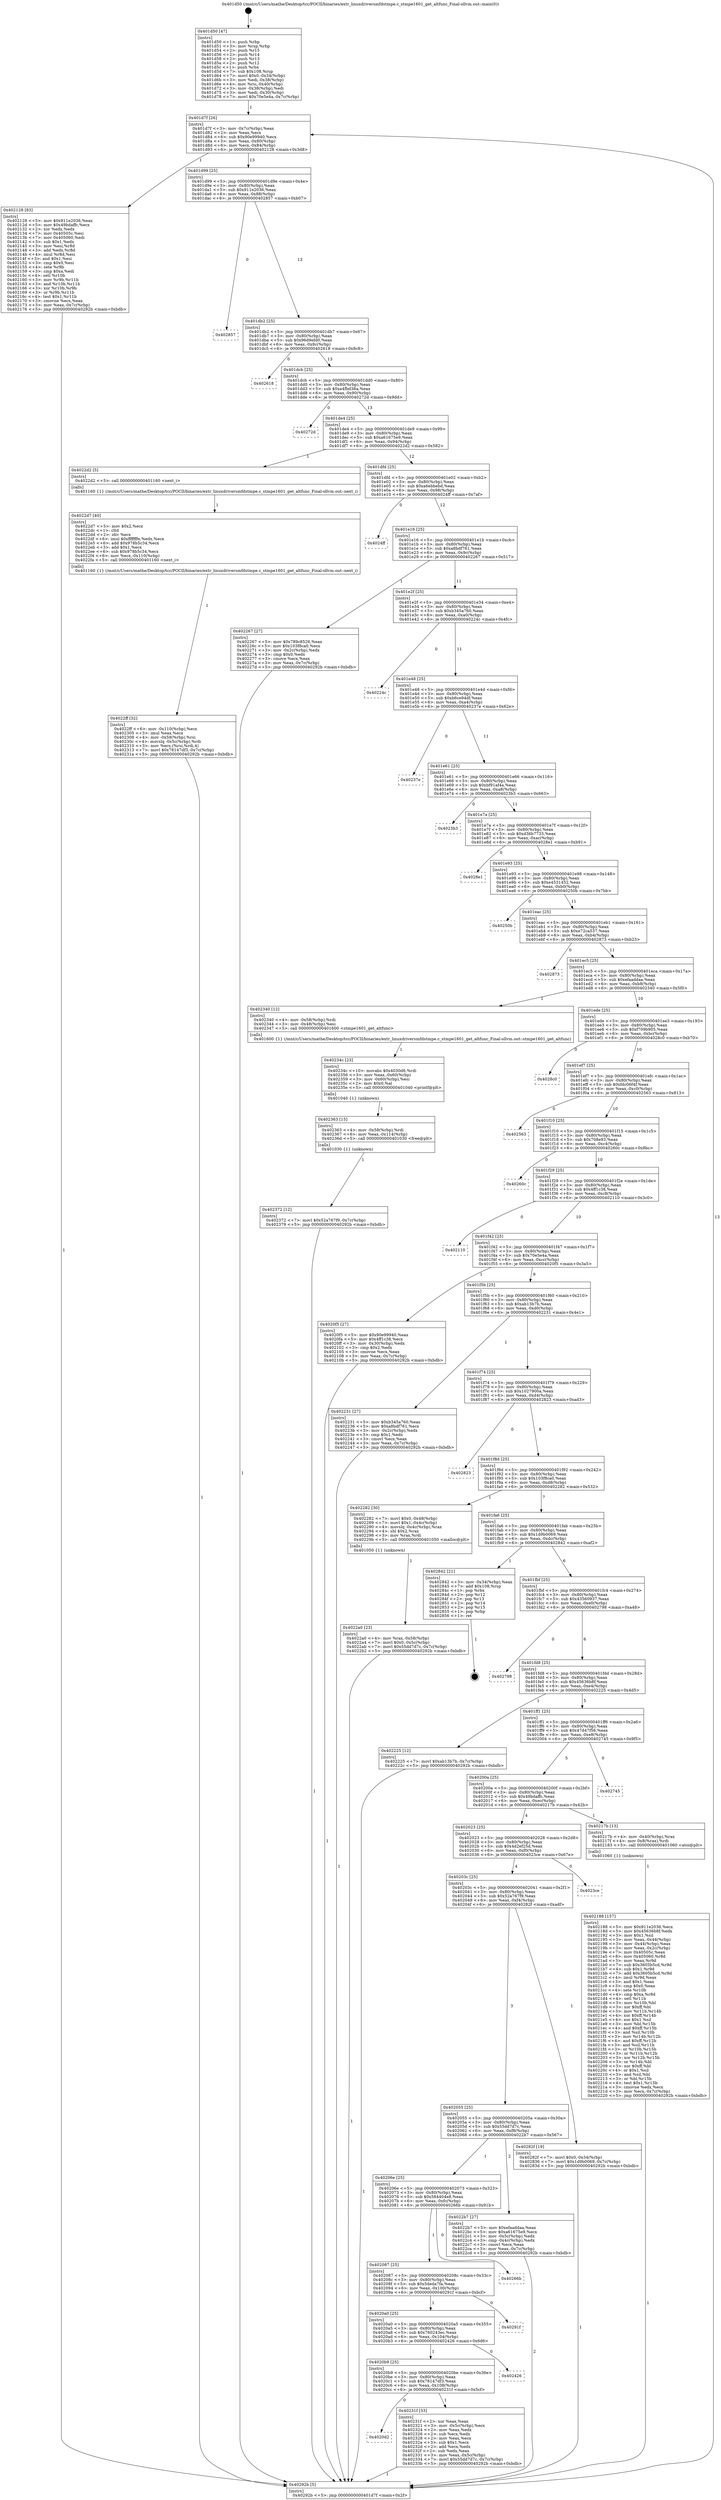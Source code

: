 digraph "0x401d50" {
  label = "0x401d50 (/mnt/c/Users/mathe/Desktop/tcc/POCII/binaries/extr_linuxdriversmfdstmpe.c_stmpe1601_get_altfunc_Final-ollvm.out::main(0))"
  labelloc = "t"
  node[shape=record]

  Entry [label="",width=0.3,height=0.3,shape=circle,fillcolor=black,style=filled]
  "0x401d7f" [label="{
     0x401d7f [26]\l
     | [instrs]\l
     &nbsp;&nbsp;0x401d7f \<+3\>: mov -0x7c(%rbp),%eax\l
     &nbsp;&nbsp;0x401d82 \<+2\>: mov %eax,%ecx\l
     &nbsp;&nbsp;0x401d84 \<+6\>: sub $0x90e99940,%ecx\l
     &nbsp;&nbsp;0x401d8a \<+3\>: mov %eax,-0x80(%rbp)\l
     &nbsp;&nbsp;0x401d8d \<+6\>: mov %ecx,-0x84(%rbp)\l
     &nbsp;&nbsp;0x401d93 \<+6\>: je 0000000000402128 \<main+0x3d8\>\l
  }"]
  "0x402128" [label="{
     0x402128 [83]\l
     | [instrs]\l
     &nbsp;&nbsp;0x402128 \<+5\>: mov $0x911e2036,%eax\l
     &nbsp;&nbsp;0x40212d \<+5\>: mov $0x49bdaffc,%ecx\l
     &nbsp;&nbsp;0x402132 \<+2\>: xor %edx,%edx\l
     &nbsp;&nbsp;0x402134 \<+7\>: mov 0x40505c,%esi\l
     &nbsp;&nbsp;0x40213b \<+7\>: mov 0x405060,%edi\l
     &nbsp;&nbsp;0x402142 \<+3\>: sub $0x1,%edx\l
     &nbsp;&nbsp;0x402145 \<+3\>: mov %esi,%r8d\l
     &nbsp;&nbsp;0x402148 \<+3\>: add %edx,%r8d\l
     &nbsp;&nbsp;0x40214b \<+4\>: imul %r8d,%esi\l
     &nbsp;&nbsp;0x40214f \<+3\>: and $0x1,%esi\l
     &nbsp;&nbsp;0x402152 \<+3\>: cmp $0x0,%esi\l
     &nbsp;&nbsp;0x402155 \<+4\>: sete %r9b\l
     &nbsp;&nbsp;0x402159 \<+3\>: cmp $0xa,%edi\l
     &nbsp;&nbsp;0x40215c \<+4\>: setl %r10b\l
     &nbsp;&nbsp;0x402160 \<+3\>: mov %r9b,%r11b\l
     &nbsp;&nbsp;0x402163 \<+3\>: and %r10b,%r11b\l
     &nbsp;&nbsp;0x402166 \<+3\>: xor %r10b,%r9b\l
     &nbsp;&nbsp;0x402169 \<+3\>: or %r9b,%r11b\l
     &nbsp;&nbsp;0x40216c \<+4\>: test $0x1,%r11b\l
     &nbsp;&nbsp;0x402170 \<+3\>: cmovne %ecx,%eax\l
     &nbsp;&nbsp;0x402173 \<+3\>: mov %eax,-0x7c(%rbp)\l
     &nbsp;&nbsp;0x402176 \<+5\>: jmp 000000000040292b \<main+0xbdb\>\l
  }"]
  "0x401d99" [label="{
     0x401d99 [25]\l
     | [instrs]\l
     &nbsp;&nbsp;0x401d99 \<+5\>: jmp 0000000000401d9e \<main+0x4e\>\l
     &nbsp;&nbsp;0x401d9e \<+3\>: mov -0x80(%rbp),%eax\l
     &nbsp;&nbsp;0x401da1 \<+5\>: sub $0x911e2036,%eax\l
     &nbsp;&nbsp;0x401da6 \<+6\>: mov %eax,-0x88(%rbp)\l
     &nbsp;&nbsp;0x401dac \<+6\>: je 0000000000402857 \<main+0xb07\>\l
  }"]
  Exit [label="",width=0.3,height=0.3,shape=circle,fillcolor=black,style=filled,peripheries=2]
  "0x402857" [label="{
     0x402857\l
  }", style=dashed]
  "0x401db2" [label="{
     0x401db2 [25]\l
     | [instrs]\l
     &nbsp;&nbsp;0x401db2 \<+5\>: jmp 0000000000401db7 \<main+0x67\>\l
     &nbsp;&nbsp;0x401db7 \<+3\>: mov -0x80(%rbp),%eax\l
     &nbsp;&nbsp;0x401dba \<+5\>: sub $0x96d9efd0,%eax\l
     &nbsp;&nbsp;0x401dbf \<+6\>: mov %eax,-0x8c(%rbp)\l
     &nbsp;&nbsp;0x401dc5 \<+6\>: je 0000000000402618 \<main+0x8c8\>\l
  }"]
  "0x402372" [label="{
     0x402372 [12]\l
     | [instrs]\l
     &nbsp;&nbsp;0x402372 \<+7\>: movl $0x52a767f9,-0x7c(%rbp)\l
     &nbsp;&nbsp;0x402379 \<+5\>: jmp 000000000040292b \<main+0xbdb\>\l
  }"]
  "0x402618" [label="{
     0x402618\l
  }", style=dashed]
  "0x401dcb" [label="{
     0x401dcb [25]\l
     | [instrs]\l
     &nbsp;&nbsp;0x401dcb \<+5\>: jmp 0000000000401dd0 \<main+0x80\>\l
     &nbsp;&nbsp;0x401dd0 \<+3\>: mov -0x80(%rbp),%eax\l
     &nbsp;&nbsp;0x401dd3 \<+5\>: sub $0xa4fbd36a,%eax\l
     &nbsp;&nbsp;0x401dd8 \<+6\>: mov %eax,-0x90(%rbp)\l
     &nbsp;&nbsp;0x401dde \<+6\>: je 000000000040272d \<main+0x9dd\>\l
  }"]
  "0x402363" [label="{
     0x402363 [15]\l
     | [instrs]\l
     &nbsp;&nbsp;0x402363 \<+4\>: mov -0x58(%rbp),%rdi\l
     &nbsp;&nbsp;0x402367 \<+6\>: mov %eax,-0x114(%rbp)\l
     &nbsp;&nbsp;0x40236d \<+5\>: call 0000000000401030 \<free@plt\>\l
     | [calls]\l
     &nbsp;&nbsp;0x401030 \{1\} (unknown)\l
  }"]
  "0x40272d" [label="{
     0x40272d\l
  }", style=dashed]
  "0x401de4" [label="{
     0x401de4 [25]\l
     | [instrs]\l
     &nbsp;&nbsp;0x401de4 \<+5\>: jmp 0000000000401de9 \<main+0x99\>\l
     &nbsp;&nbsp;0x401de9 \<+3\>: mov -0x80(%rbp),%eax\l
     &nbsp;&nbsp;0x401dec \<+5\>: sub $0xa61675e9,%eax\l
     &nbsp;&nbsp;0x401df1 \<+6\>: mov %eax,-0x94(%rbp)\l
     &nbsp;&nbsp;0x401df7 \<+6\>: je 00000000004022d2 \<main+0x582\>\l
  }"]
  "0x40234c" [label="{
     0x40234c [23]\l
     | [instrs]\l
     &nbsp;&nbsp;0x40234c \<+10\>: movabs $0x4030d6,%rdi\l
     &nbsp;&nbsp;0x402356 \<+3\>: mov %eax,-0x60(%rbp)\l
     &nbsp;&nbsp;0x402359 \<+3\>: mov -0x60(%rbp),%esi\l
     &nbsp;&nbsp;0x40235c \<+2\>: mov $0x0,%al\l
     &nbsp;&nbsp;0x40235e \<+5\>: call 0000000000401040 \<printf@plt\>\l
     | [calls]\l
     &nbsp;&nbsp;0x401040 \{1\} (unknown)\l
  }"]
  "0x4022d2" [label="{
     0x4022d2 [5]\l
     | [instrs]\l
     &nbsp;&nbsp;0x4022d2 \<+5\>: call 0000000000401160 \<next_i\>\l
     | [calls]\l
     &nbsp;&nbsp;0x401160 \{1\} (/mnt/c/Users/mathe/Desktop/tcc/POCII/binaries/extr_linuxdriversmfdstmpe.c_stmpe1601_get_altfunc_Final-ollvm.out::next_i)\l
  }"]
  "0x401dfd" [label="{
     0x401dfd [25]\l
     | [instrs]\l
     &nbsp;&nbsp;0x401dfd \<+5\>: jmp 0000000000401e02 \<main+0xb2\>\l
     &nbsp;&nbsp;0x401e02 \<+3\>: mov -0x80(%rbp),%eax\l
     &nbsp;&nbsp;0x401e05 \<+5\>: sub $0xa6ebbebd,%eax\l
     &nbsp;&nbsp;0x401e0a \<+6\>: mov %eax,-0x98(%rbp)\l
     &nbsp;&nbsp;0x401e10 \<+6\>: je 00000000004024ff \<main+0x7af\>\l
  }"]
  "0x4020d2" [label="{
     0x4020d2\l
  }", style=dashed]
  "0x4024ff" [label="{
     0x4024ff\l
  }", style=dashed]
  "0x401e16" [label="{
     0x401e16 [25]\l
     | [instrs]\l
     &nbsp;&nbsp;0x401e16 \<+5\>: jmp 0000000000401e1b \<main+0xcb\>\l
     &nbsp;&nbsp;0x401e1b \<+3\>: mov -0x80(%rbp),%eax\l
     &nbsp;&nbsp;0x401e1e \<+5\>: sub $0xa8bdf761,%eax\l
     &nbsp;&nbsp;0x401e23 \<+6\>: mov %eax,-0x9c(%rbp)\l
     &nbsp;&nbsp;0x401e29 \<+6\>: je 0000000000402267 \<main+0x517\>\l
  }"]
  "0x40231f" [label="{
     0x40231f [33]\l
     | [instrs]\l
     &nbsp;&nbsp;0x40231f \<+2\>: xor %eax,%eax\l
     &nbsp;&nbsp;0x402321 \<+3\>: mov -0x5c(%rbp),%ecx\l
     &nbsp;&nbsp;0x402324 \<+2\>: mov %eax,%edx\l
     &nbsp;&nbsp;0x402326 \<+2\>: sub %ecx,%edx\l
     &nbsp;&nbsp;0x402328 \<+2\>: mov %eax,%ecx\l
     &nbsp;&nbsp;0x40232a \<+3\>: sub $0x1,%ecx\l
     &nbsp;&nbsp;0x40232d \<+2\>: add %ecx,%edx\l
     &nbsp;&nbsp;0x40232f \<+2\>: sub %edx,%eax\l
     &nbsp;&nbsp;0x402331 \<+3\>: mov %eax,-0x5c(%rbp)\l
     &nbsp;&nbsp;0x402334 \<+7\>: movl $0x55dd7d7c,-0x7c(%rbp)\l
     &nbsp;&nbsp;0x40233b \<+5\>: jmp 000000000040292b \<main+0xbdb\>\l
  }"]
  "0x402267" [label="{
     0x402267 [27]\l
     | [instrs]\l
     &nbsp;&nbsp;0x402267 \<+5\>: mov $0x789c8526,%eax\l
     &nbsp;&nbsp;0x40226c \<+5\>: mov $0x103f8ca0,%ecx\l
     &nbsp;&nbsp;0x402271 \<+3\>: mov -0x2c(%rbp),%edx\l
     &nbsp;&nbsp;0x402274 \<+3\>: cmp $0x0,%edx\l
     &nbsp;&nbsp;0x402277 \<+3\>: cmove %ecx,%eax\l
     &nbsp;&nbsp;0x40227a \<+3\>: mov %eax,-0x7c(%rbp)\l
     &nbsp;&nbsp;0x40227d \<+5\>: jmp 000000000040292b \<main+0xbdb\>\l
  }"]
  "0x401e2f" [label="{
     0x401e2f [25]\l
     | [instrs]\l
     &nbsp;&nbsp;0x401e2f \<+5\>: jmp 0000000000401e34 \<main+0xe4\>\l
     &nbsp;&nbsp;0x401e34 \<+3\>: mov -0x80(%rbp),%eax\l
     &nbsp;&nbsp;0x401e37 \<+5\>: sub $0xb345a760,%eax\l
     &nbsp;&nbsp;0x401e3c \<+6\>: mov %eax,-0xa0(%rbp)\l
     &nbsp;&nbsp;0x401e42 \<+6\>: je 000000000040224c \<main+0x4fc\>\l
  }"]
  "0x4020b9" [label="{
     0x4020b9 [25]\l
     | [instrs]\l
     &nbsp;&nbsp;0x4020b9 \<+5\>: jmp 00000000004020be \<main+0x36e\>\l
     &nbsp;&nbsp;0x4020be \<+3\>: mov -0x80(%rbp),%eax\l
     &nbsp;&nbsp;0x4020c1 \<+5\>: sub $0x78147df3,%eax\l
     &nbsp;&nbsp;0x4020c6 \<+6\>: mov %eax,-0x108(%rbp)\l
     &nbsp;&nbsp;0x4020cc \<+6\>: je 000000000040231f \<main+0x5cf\>\l
  }"]
  "0x40224c" [label="{
     0x40224c\l
  }", style=dashed]
  "0x401e48" [label="{
     0x401e48 [25]\l
     | [instrs]\l
     &nbsp;&nbsp;0x401e48 \<+5\>: jmp 0000000000401e4d \<main+0xfd\>\l
     &nbsp;&nbsp;0x401e4d \<+3\>: mov -0x80(%rbp),%eax\l
     &nbsp;&nbsp;0x401e50 \<+5\>: sub $0xb6ce94df,%eax\l
     &nbsp;&nbsp;0x401e55 \<+6\>: mov %eax,-0xa4(%rbp)\l
     &nbsp;&nbsp;0x401e5b \<+6\>: je 000000000040237e \<main+0x62e\>\l
  }"]
  "0x402426" [label="{
     0x402426\l
  }", style=dashed]
  "0x40237e" [label="{
     0x40237e\l
  }", style=dashed]
  "0x401e61" [label="{
     0x401e61 [25]\l
     | [instrs]\l
     &nbsp;&nbsp;0x401e61 \<+5\>: jmp 0000000000401e66 \<main+0x116\>\l
     &nbsp;&nbsp;0x401e66 \<+3\>: mov -0x80(%rbp),%eax\l
     &nbsp;&nbsp;0x401e69 \<+5\>: sub $0xbf91af4a,%eax\l
     &nbsp;&nbsp;0x401e6e \<+6\>: mov %eax,-0xa8(%rbp)\l
     &nbsp;&nbsp;0x401e74 \<+6\>: je 00000000004023b3 \<main+0x663\>\l
  }"]
  "0x4020a0" [label="{
     0x4020a0 [25]\l
     | [instrs]\l
     &nbsp;&nbsp;0x4020a0 \<+5\>: jmp 00000000004020a5 \<main+0x355\>\l
     &nbsp;&nbsp;0x4020a5 \<+3\>: mov -0x80(%rbp),%eax\l
     &nbsp;&nbsp;0x4020a8 \<+5\>: sub $0x760243ec,%eax\l
     &nbsp;&nbsp;0x4020ad \<+6\>: mov %eax,-0x104(%rbp)\l
     &nbsp;&nbsp;0x4020b3 \<+6\>: je 0000000000402426 \<main+0x6d6\>\l
  }"]
  "0x4023b3" [label="{
     0x4023b3\l
  }", style=dashed]
  "0x401e7a" [label="{
     0x401e7a [25]\l
     | [instrs]\l
     &nbsp;&nbsp;0x401e7a \<+5\>: jmp 0000000000401e7f \<main+0x12f\>\l
     &nbsp;&nbsp;0x401e7f \<+3\>: mov -0x80(%rbp),%eax\l
     &nbsp;&nbsp;0x401e82 \<+5\>: sub $0xd36b7733,%eax\l
     &nbsp;&nbsp;0x401e87 \<+6\>: mov %eax,-0xac(%rbp)\l
     &nbsp;&nbsp;0x401e8d \<+6\>: je 00000000004028e1 \<main+0xb91\>\l
  }"]
  "0x40291f" [label="{
     0x40291f\l
  }", style=dashed]
  "0x4028e1" [label="{
     0x4028e1\l
  }", style=dashed]
  "0x401e93" [label="{
     0x401e93 [25]\l
     | [instrs]\l
     &nbsp;&nbsp;0x401e93 \<+5\>: jmp 0000000000401e98 \<main+0x148\>\l
     &nbsp;&nbsp;0x401e98 \<+3\>: mov -0x80(%rbp),%eax\l
     &nbsp;&nbsp;0x401e9b \<+5\>: sub $0xe4531452,%eax\l
     &nbsp;&nbsp;0x401ea0 \<+6\>: mov %eax,-0xb0(%rbp)\l
     &nbsp;&nbsp;0x401ea6 \<+6\>: je 000000000040250b \<main+0x7bb\>\l
  }"]
  "0x402087" [label="{
     0x402087 [25]\l
     | [instrs]\l
     &nbsp;&nbsp;0x402087 \<+5\>: jmp 000000000040208c \<main+0x33c\>\l
     &nbsp;&nbsp;0x40208c \<+3\>: mov -0x80(%rbp),%eax\l
     &nbsp;&nbsp;0x40208f \<+5\>: sub $0x5deda7fa,%eax\l
     &nbsp;&nbsp;0x402094 \<+6\>: mov %eax,-0x100(%rbp)\l
     &nbsp;&nbsp;0x40209a \<+6\>: je 000000000040291f \<main+0xbcf\>\l
  }"]
  "0x40250b" [label="{
     0x40250b\l
  }", style=dashed]
  "0x401eac" [label="{
     0x401eac [25]\l
     | [instrs]\l
     &nbsp;&nbsp;0x401eac \<+5\>: jmp 0000000000401eb1 \<main+0x161\>\l
     &nbsp;&nbsp;0x401eb1 \<+3\>: mov -0x80(%rbp),%eax\l
     &nbsp;&nbsp;0x401eb4 \<+5\>: sub $0xe72ca537,%eax\l
     &nbsp;&nbsp;0x401eb9 \<+6\>: mov %eax,-0xb4(%rbp)\l
     &nbsp;&nbsp;0x401ebf \<+6\>: je 0000000000402873 \<main+0xb23\>\l
  }"]
  "0x40266b" [label="{
     0x40266b\l
  }", style=dashed]
  "0x402873" [label="{
     0x402873\l
  }", style=dashed]
  "0x401ec5" [label="{
     0x401ec5 [25]\l
     | [instrs]\l
     &nbsp;&nbsp;0x401ec5 \<+5\>: jmp 0000000000401eca \<main+0x17a\>\l
     &nbsp;&nbsp;0x401eca \<+3\>: mov -0x80(%rbp),%eax\l
     &nbsp;&nbsp;0x401ecd \<+5\>: sub $0xefaaddaa,%eax\l
     &nbsp;&nbsp;0x401ed2 \<+6\>: mov %eax,-0xb8(%rbp)\l
     &nbsp;&nbsp;0x401ed8 \<+6\>: je 0000000000402340 \<main+0x5f0\>\l
  }"]
  "0x4022ff" [label="{
     0x4022ff [32]\l
     | [instrs]\l
     &nbsp;&nbsp;0x4022ff \<+6\>: mov -0x110(%rbp),%ecx\l
     &nbsp;&nbsp;0x402305 \<+3\>: imul %eax,%ecx\l
     &nbsp;&nbsp;0x402308 \<+4\>: mov -0x58(%rbp),%rsi\l
     &nbsp;&nbsp;0x40230c \<+4\>: movslq -0x5c(%rbp),%rdi\l
     &nbsp;&nbsp;0x402310 \<+3\>: mov %ecx,(%rsi,%rdi,4)\l
     &nbsp;&nbsp;0x402313 \<+7\>: movl $0x78147df3,-0x7c(%rbp)\l
     &nbsp;&nbsp;0x40231a \<+5\>: jmp 000000000040292b \<main+0xbdb\>\l
  }"]
  "0x402340" [label="{
     0x402340 [12]\l
     | [instrs]\l
     &nbsp;&nbsp;0x402340 \<+4\>: mov -0x58(%rbp),%rdi\l
     &nbsp;&nbsp;0x402344 \<+3\>: mov -0x48(%rbp),%esi\l
     &nbsp;&nbsp;0x402347 \<+5\>: call 0000000000401600 \<stmpe1601_get_altfunc\>\l
     | [calls]\l
     &nbsp;&nbsp;0x401600 \{1\} (/mnt/c/Users/mathe/Desktop/tcc/POCII/binaries/extr_linuxdriversmfdstmpe.c_stmpe1601_get_altfunc_Final-ollvm.out::stmpe1601_get_altfunc)\l
  }"]
  "0x401ede" [label="{
     0x401ede [25]\l
     | [instrs]\l
     &nbsp;&nbsp;0x401ede \<+5\>: jmp 0000000000401ee3 \<main+0x193\>\l
     &nbsp;&nbsp;0x401ee3 \<+3\>: mov -0x80(%rbp),%eax\l
     &nbsp;&nbsp;0x401ee6 \<+5\>: sub $0xf709b905,%eax\l
     &nbsp;&nbsp;0x401eeb \<+6\>: mov %eax,-0xbc(%rbp)\l
     &nbsp;&nbsp;0x401ef1 \<+6\>: je 00000000004028c0 \<main+0xb70\>\l
  }"]
  "0x4022d7" [label="{
     0x4022d7 [40]\l
     | [instrs]\l
     &nbsp;&nbsp;0x4022d7 \<+5\>: mov $0x2,%ecx\l
     &nbsp;&nbsp;0x4022dc \<+1\>: cltd\l
     &nbsp;&nbsp;0x4022dd \<+2\>: idiv %ecx\l
     &nbsp;&nbsp;0x4022df \<+6\>: imul $0xfffffffe,%edx,%ecx\l
     &nbsp;&nbsp;0x4022e5 \<+6\>: add $0x978b5c34,%ecx\l
     &nbsp;&nbsp;0x4022eb \<+3\>: add $0x1,%ecx\l
     &nbsp;&nbsp;0x4022ee \<+6\>: sub $0x978b5c34,%ecx\l
     &nbsp;&nbsp;0x4022f4 \<+6\>: mov %ecx,-0x110(%rbp)\l
     &nbsp;&nbsp;0x4022fa \<+5\>: call 0000000000401160 \<next_i\>\l
     | [calls]\l
     &nbsp;&nbsp;0x401160 \{1\} (/mnt/c/Users/mathe/Desktop/tcc/POCII/binaries/extr_linuxdriversmfdstmpe.c_stmpe1601_get_altfunc_Final-ollvm.out::next_i)\l
  }"]
  "0x4028c0" [label="{
     0x4028c0\l
  }", style=dashed]
  "0x401ef7" [label="{
     0x401ef7 [25]\l
     | [instrs]\l
     &nbsp;&nbsp;0x401ef7 \<+5\>: jmp 0000000000401efc \<main+0x1ac\>\l
     &nbsp;&nbsp;0x401efc \<+3\>: mov -0x80(%rbp),%eax\l
     &nbsp;&nbsp;0x401eff \<+5\>: sub $0xfdc06f4f,%eax\l
     &nbsp;&nbsp;0x401f04 \<+6\>: mov %eax,-0xc0(%rbp)\l
     &nbsp;&nbsp;0x401f0a \<+6\>: je 0000000000402563 \<main+0x813\>\l
  }"]
  "0x40206e" [label="{
     0x40206e [25]\l
     | [instrs]\l
     &nbsp;&nbsp;0x40206e \<+5\>: jmp 0000000000402073 \<main+0x323\>\l
     &nbsp;&nbsp;0x402073 \<+3\>: mov -0x80(%rbp),%eax\l
     &nbsp;&nbsp;0x402076 \<+5\>: sub $0x584404e8,%eax\l
     &nbsp;&nbsp;0x40207b \<+6\>: mov %eax,-0xfc(%rbp)\l
     &nbsp;&nbsp;0x402081 \<+6\>: je 000000000040266b \<main+0x91b\>\l
  }"]
  "0x402563" [label="{
     0x402563\l
  }", style=dashed]
  "0x401f10" [label="{
     0x401f10 [25]\l
     | [instrs]\l
     &nbsp;&nbsp;0x401f10 \<+5\>: jmp 0000000000401f15 \<main+0x1c5\>\l
     &nbsp;&nbsp;0x401f15 \<+3\>: mov -0x80(%rbp),%eax\l
     &nbsp;&nbsp;0x401f18 \<+5\>: sub $0x708e93,%eax\l
     &nbsp;&nbsp;0x401f1d \<+6\>: mov %eax,-0xc4(%rbp)\l
     &nbsp;&nbsp;0x401f23 \<+6\>: je 000000000040260c \<main+0x8bc\>\l
  }"]
  "0x4022b7" [label="{
     0x4022b7 [27]\l
     | [instrs]\l
     &nbsp;&nbsp;0x4022b7 \<+5\>: mov $0xefaaddaa,%eax\l
     &nbsp;&nbsp;0x4022bc \<+5\>: mov $0xa61675e9,%ecx\l
     &nbsp;&nbsp;0x4022c1 \<+3\>: mov -0x5c(%rbp),%edx\l
     &nbsp;&nbsp;0x4022c4 \<+3\>: cmp -0x4c(%rbp),%edx\l
     &nbsp;&nbsp;0x4022c7 \<+3\>: cmovl %ecx,%eax\l
     &nbsp;&nbsp;0x4022ca \<+3\>: mov %eax,-0x7c(%rbp)\l
     &nbsp;&nbsp;0x4022cd \<+5\>: jmp 000000000040292b \<main+0xbdb\>\l
  }"]
  "0x40260c" [label="{
     0x40260c\l
  }", style=dashed]
  "0x401f29" [label="{
     0x401f29 [25]\l
     | [instrs]\l
     &nbsp;&nbsp;0x401f29 \<+5\>: jmp 0000000000401f2e \<main+0x1de\>\l
     &nbsp;&nbsp;0x401f2e \<+3\>: mov -0x80(%rbp),%eax\l
     &nbsp;&nbsp;0x401f31 \<+5\>: sub $0x4ff1c38,%eax\l
     &nbsp;&nbsp;0x401f36 \<+6\>: mov %eax,-0xc8(%rbp)\l
     &nbsp;&nbsp;0x401f3c \<+6\>: je 0000000000402110 \<main+0x3c0\>\l
  }"]
  "0x402055" [label="{
     0x402055 [25]\l
     | [instrs]\l
     &nbsp;&nbsp;0x402055 \<+5\>: jmp 000000000040205a \<main+0x30a\>\l
     &nbsp;&nbsp;0x40205a \<+3\>: mov -0x80(%rbp),%eax\l
     &nbsp;&nbsp;0x40205d \<+5\>: sub $0x55dd7d7c,%eax\l
     &nbsp;&nbsp;0x402062 \<+6\>: mov %eax,-0xf8(%rbp)\l
     &nbsp;&nbsp;0x402068 \<+6\>: je 00000000004022b7 \<main+0x567\>\l
  }"]
  "0x402110" [label="{
     0x402110\l
  }", style=dashed]
  "0x401f42" [label="{
     0x401f42 [25]\l
     | [instrs]\l
     &nbsp;&nbsp;0x401f42 \<+5\>: jmp 0000000000401f47 \<main+0x1f7\>\l
     &nbsp;&nbsp;0x401f47 \<+3\>: mov -0x80(%rbp),%eax\l
     &nbsp;&nbsp;0x401f4a \<+5\>: sub $0x70e5e4a,%eax\l
     &nbsp;&nbsp;0x401f4f \<+6\>: mov %eax,-0xcc(%rbp)\l
     &nbsp;&nbsp;0x401f55 \<+6\>: je 00000000004020f5 \<main+0x3a5\>\l
  }"]
  "0x40282f" [label="{
     0x40282f [19]\l
     | [instrs]\l
     &nbsp;&nbsp;0x40282f \<+7\>: movl $0x0,-0x34(%rbp)\l
     &nbsp;&nbsp;0x402836 \<+7\>: movl $0x1d9b0069,-0x7c(%rbp)\l
     &nbsp;&nbsp;0x40283d \<+5\>: jmp 000000000040292b \<main+0xbdb\>\l
  }"]
  "0x4020f5" [label="{
     0x4020f5 [27]\l
     | [instrs]\l
     &nbsp;&nbsp;0x4020f5 \<+5\>: mov $0x90e99940,%eax\l
     &nbsp;&nbsp;0x4020fa \<+5\>: mov $0x4ff1c38,%ecx\l
     &nbsp;&nbsp;0x4020ff \<+3\>: mov -0x30(%rbp),%edx\l
     &nbsp;&nbsp;0x402102 \<+3\>: cmp $0x2,%edx\l
     &nbsp;&nbsp;0x402105 \<+3\>: cmovne %ecx,%eax\l
     &nbsp;&nbsp;0x402108 \<+3\>: mov %eax,-0x7c(%rbp)\l
     &nbsp;&nbsp;0x40210b \<+5\>: jmp 000000000040292b \<main+0xbdb\>\l
  }"]
  "0x401f5b" [label="{
     0x401f5b [25]\l
     | [instrs]\l
     &nbsp;&nbsp;0x401f5b \<+5\>: jmp 0000000000401f60 \<main+0x210\>\l
     &nbsp;&nbsp;0x401f60 \<+3\>: mov -0x80(%rbp),%eax\l
     &nbsp;&nbsp;0x401f63 \<+5\>: sub $0xab13b7b,%eax\l
     &nbsp;&nbsp;0x401f68 \<+6\>: mov %eax,-0xd0(%rbp)\l
     &nbsp;&nbsp;0x401f6e \<+6\>: je 0000000000402231 \<main+0x4e1\>\l
  }"]
  "0x40292b" [label="{
     0x40292b [5]\l
     | [instrs]\l
     &nbsp;&nbsp;0x40292b \<+5\>: jmp 0000000000401d7f \<main+0x2f\>\l
  }"]
  "0x401d50" [label="{
     0x401d50 [47]\l
     | [instrs]\l
     &nbsp;&nbsp;0x401d50 \<+1\>: push %rbp\l
     &nbsp;&nbsp;0x401d51 \<+3\>: mov %rsp,%rbp\l
     &nbsp;&nbsp;0x401d54 \<+2\>: push %r15\l
     &nbsp;&nbsp;0x401d56 \<+2\>: push %r14\l
     &nbsp;&nbsp;0x401d58 \<+2\>: push %r13\l
     &nbsp;&nbsp;0x401d5a \<+2\>: push %r12\l
     &nbsp;&nbsp;0x401d5c \<+1\>: push %rbx\l
     &nbsp;&nbsp;0x401d5d \<+7\>: sub $0x108,%rsp\l
     &nbsp;&nbsp;0x401d64 \<+7\>: movl $0x0,-0x34(%rbp)\l
     &nbsp;&nbsp;0x401d6b \<+3\>: mov %edi,-0x38(%rbp)\l
     &nbsp;&nbsp;0x401d6e \<+4\>: mov %rsi,-0x40(%rbp)\l
     &nbsp;&nbsp;0x401d72 \<+3\>: mov -0x38(%rbp),%edi\l
     &nbsp;&nbsp;0x401d75 \<+3\>: mov %edi,-0x30(%rbp)\l
     &nbsp;&nbsp;0x401d78 \<+7\>: movl $0x70e5e4a,-0x7c(%rbp)\l
  }"]
  "0x40203c" [label="{
     0x40203c [25]\l
     | [instrs]\l
     &nbsp;&nbsp;0x40203c \<+5\>: jmp 0000000000402041 \<main+0x2f1\>\l
     &nbsp;&nbsp;0x402041 \<+3\>: mov -0x80(%rbp),%eax\l
     &nbsp;&nbsp;0x402044 \<+5\>: sub $0x52a767f9,%eax\l
     &nbsp;&nbsp;0x402049 \<+6\>: mov %eax,-0xf4(%rbp)\l
     &nbsp;&nbsp;0x40204f \<+6\>: je 000000000040282f \<main+0xadf\>\l
  }"]
  "0x402231" [label="{
     0x402231 [27]\l
     | [instrs]\l
     &nbsp;&nbsp;0x402231 \<+5\>: mov $0xb345a760,%eax\l
     &nbsp;&nbsp;0x402236 \<+5\>: mov $0xa8bdf761,%ecx\l
     &nbsp;&nbsp;0x40223b \<+3\>: mov -0x2c(%rbp),%edx\l
     &nbsp;&nbsp;0x40223e \<+3\>: cmp $0x1,%edx\l
     &nbsp;&nbsp;0x402241 \<+3\>: cmovl %ecx,%eax\l
     &nbsp;&nbsp;0x402244 \<+3\>: mov %eax,-0x7c(%rbp)\l
     &nbsp;&nbsp;0x402247 \<+5\>: jmp 000000000040292b \<main+0xbdb\>\l
  }"]
  "0x401f74" [label="{
     0x401f74 [25]\l
     | [instrs]\l
     &nbsp;&nbsp;0x401f74 \<+5\>: jmp 0000000000401f79 \<main+0x229\>\l
     &nbsp;&nbsp;0x401f79 \<+3\>: mov -0x80(%rbp),%eax\l
     &nbsp;&nbsp;0x401f7c \<+5\>: sub $0x1027900a,%eax\l
     &nbsp;&nbsp;0x401f81 \<+6\>: mov %eax,-0xd4(%rbp)\l
     &nbsp;&nbsp;0x401f87 \<+6\>: je 0000000000402823 \<main+0xad3\>\l
  }"]
  "0x4023ce" [label="{
     0x4023ce\l
  }", style=dashed]
  "0x402823" [label="{
     0x402823\l
  }", style=dashed]
  "0x401f8d" [label="{
     0x401f8d [25]\l
     | [instrs]\l
     &nbsp;&nbsp;0x401f8d \<+5\>: jmp 0000000000401f92 \<main+0x242\>\l
     &nbsp;&nbsp;0x401f92 \<+3\>: mov -0x80(%rbp),%eax\l
     &nbsp;&nbsp;0x401f95 \<+5\>: sub $0x103f8ca0,%eax\l
     &nbsp;&nbsp;0x401f9a \<+6\>: mov %eax,-0xd8(%rbp)\l
     &nbsp;&nbsp;0x401fa0 \<+6\>: je 0000000000402282 \<main+0x532\>\l
  }"]
  "0x4022a0" [label="{
     0x4022a0 [23]\l
     | [instrs]\l
     &nbsp;&nbsp;0x4022a0 \<+4\>: mov %rax,-0x58(%rbp)\l
     &nbsp;&nbsp;0x4022a4 \<+7\>: movl $0x0,-0x5c(%rbp)\l
     &nbsp;&nbsp;0x4022ab \<+7\>: movl $0x55dd7d7c,-0x7c(%rbp)\l
     &nbsp;&nbsp;0x4022b2 \<+5\>: jmp 000000000040292b \<main+0xbdb\>\l
  }"]
  "0x402282" [label="{
     0x402282 [30]\l
     | [instrs]\l
     &nbsp;&nbsp;0x402282 \<+7\>: movl $0x0,-0x48(%rbp)\l
     &nbsp;&nbsp;0x402289 \<+7\>: movl $0x1,-0x4c(%rbp)\l
     &nbsp;&nbsp;0x402290 \<+4\>: movslq -0x4c(%rbp),%rax\l
     &nbsp;&nbsp;0x402294 \<+4\>: shl $0x2,%rax\l
     &nbsp;&nbsp;0x402298 \<+3\>: mov %rax,%rdi\l
     &nbsp;&nbsp;0x40229b \<+5\>: call 0000000000401050 \<malloc@plt\>\l
     | [calls]\l
     &nbsp;&nbsp;0x401050 \{1\} (unknown)\l
  }"]
  "0x401fa6" [label="{
     0x401fa6 [25]\l
     | [instrs]\l
     &nbsp;&nbsp;0x401fa6 \<+5\>: jmp 0000000000401fab \<main+0x25b\>\l
     &nbsp;&nbsp;0x401fab \<+3\>: mov -0x80(%rbp),%eax\l
     &nbsp;&nbsp;0x401fae \<+5\>: sub $0x1d9b0069,%eax\l
     &nbsp;&nbsp;0x401fb3 \<+6\>: mov %eax,-0xdc(%rbp)\l
     &nbsp;&nbsp;0x401fb9 \<+6\>: je 0000000000402842 \<main+0xaf2\>\l
  }"]
  "0x402188" [label="{
     0x402188 [157]\l
     | [instrs]\l
     &nbsp;&nbsp;0x402188 \<+5\>: mov $0x911e2036,%ecx\l
     &nbsp;&nbsp;0x40218d \<+5\>: mov $0x45636b8f,%edx\l
     &nbsp;&nbsp;0x402192 \<+3\>: mov $0x1,%sil\l
     &nbsp;&nbsp;0x402195 \<+3\>: mov %eax,-0x44(%rbp)\l
     &nbsp;&nbsp;0x402198 \<+3\>: mov -0x44(%rbp),%eax\l
     &nbsp;&nbsp;0x40219b \<+3\>: mov %eax,-0x2c(%rbp)\l
     &nbsp;&nbsp;0x40219e \<+7\>: mov 0x40505c,%eax\l
     &nbsp;&nbsp;0x4021a5 \<+8\>: mov 0x405060,%r8d\l
     &nbsp;&nbsp;0x4021ad \<+3\>: mov %eax,%r9d\l
     &nbsp;&nbsp;0x4021b0 \<+7\>: sub $0x3605b5cd,%r9d\l
     &nbsp;&nbsp;0x4021b7 \<+4\>: sub $0x1,%r9d\l
     &nbsp;&nbsp;0x4021bb \<+7\>: add $0x3605b5cd,%r9d\l
     &nbsp;&nbsp;0x4021c2 \<+4\>: imul %r9d,%eax\l
     &nbsp;&nbsp;0x4021c6 \<+3\>: and $0x1,%eax\l
     &nbsp;&nbsp;0x4021c9 \<+3\>: cmp $0x0,%eax\l
     &nbsp;&nbsp;0x4021cc \<+4\>: sete %r10b\l
     &nbsp;&nbsp;0x4021d0 \<+4\>: cmp $0xa,%r8d\l
     &nbsp;&nbsp;0x4021d4 \<+4\>: setl %r11b\l
     &nbsp;&nbsp;0x4021d8 \<+3\>: mov %r10b,%bl\l
     &nbsp;&nbsp;0x4021db \<+3\>: xor $0xff,%bl\l
     &nbsp;&nbsp;0x4021de \<+3\>: mov %r11b,%r14b\l
     &nbsp;&nbsp;0x4021e1 \<+4\>: xor $0xff,%r14b\l
     &nbsp;&nbsp;0x4021e5 \<+4\>: xor $0x1,%sil\l
     &nbsp;&nbsp;0x4021e9 \<+3\>: mov %bl,%r15b\l
     &nbsp;&nbsp;0x4021ec \<+4\>: and $0xff,%r15b\l
     &nbsp;&nbsp;0x4021f0 \<+3\>: and %sil,%r10b\l
     &nbsp;&nbsp;0x4021f3 \<+3\>: mov %r14b,%r12b\l
     &nbsp;&nbsp;0x4021f6 \<+4\>: and $0xff,%r12b\l
     &nbsp;&nbsp;0x4021fa \<+3\>: and %sil,%r11b\l
     &nbsp;&nbsp;0x4021fd \<+3\>: or %r10b,%r15b\l
     &nbsp;&nbsp;0x402200 \<+3\>: or %r11b,%r12b\l
     &nbsp;&nbsp;0x402203 \<+3\>: xor %r12b,%r15b\l
     &nbsp;&nbsp;0x402206 \<+3\>: or %r14b,%bl\l
     &nbsp;&nbsp;0x402209 \<+3\>: xor $0xff,%bl\l
     &nbsp;&nbsp;0x40220c \<+4\>: or $0x1,%sil\l
     &nbsp;&nbsp;0x402210 \<+3\>: and %sil,%bl\l
     &nbsp;&nbsp;0x402213 \<+3\>: or %bl,%r15b\l
     &nbsp;&nbsp;0x402216 \<+4\>: test $0x1,%r15b\l
     &nbsp;&nbsp;0x40221a \<+3\>: cmovne %edx,%ecx\l
     &nbsp;&nbsp;0x40221d \<+3\>: mov %ecx,-0x7c(%rbp)\l
     &nbsp;&nbsp;0x402220 \<+5\>: jmp 000000000040292b \<main+0xbdb\>\l
  }"]
  "0x402842" [label="{
     0x402842 [21]\l
     | [instrs]\l
     &nbsp;&nbsp;0x402842 \<+3\>: mov -0x34(%rbp),%eax\l
     &nbsp;&nbsp;0x402845 \<+7\>: add $0x108,%rsp\l
     &nbsp;&nbsp;0x40284c \<+1\>: pop %rbx\l
     &nbsp;&nbsp;0x40284d \<+2\>: pop %r12\l
     &nbsp;&nbsp;0x40284f \<+2\>: pop %r13\l
     &nbsp;&nbsp;0x402851 \<+2\>: pop %r14\l
     &nbsp;&nbsp;0x402853 \<+2\>: pop %r15\l
     &nbsp;&nbsp;0x402855 \<+1\>: pop %rbp\l
     &nbsp;&nbsp;0x402856 \<+1\>: ret\l
  }"]
  "0x401fbf" [label="{
     0x401fbf [25]\l
     | [instrs]\l
     &nbsp;&nbsp;0x401fbf \<+5\>: jmp 0000000000401fc4 \<main+0x274\>\l
     &nbsp;&nbsp;0x401fc4 \<+3\>: mov -0x80(%rbp),%eax\l
     &nbsp;&nbsp;0x401fc7 \<+5\>: sub $0x43560937,%eax\l
     &nbsp;&nbsp;0x401fcc \<+6\>: mov %eax,-0xe0(%rbp)\l
     &nbsp;&nbsp;0x401fd2 \<+6\>: je 0000000000402798 \<main+0xa48\>\l
  }"]
  "0x402023" [label="{
     0x402023 [25]\l
     | [instrs]\l
     &nbsp;&nbsp;0x402023 \<+5\>: jmp 0000000000402028 \<main+0x2d8\>\l
     &nbsp;&nbsp;0x402028 \<+3\>: mov -0x80(%rbp),%eax\l
     &nbsp;&nbsp;0x40202b \<+5\>: sub $0x4d2ef25d,%eax\l
     &nbsp;&nbsp;0x402030 \<+6\>: mov %eax,-0xf0(%rbp)\l
     &nbsp;&nbsp;0x402036 \<+6\>: je 00000000004023ce \<main+0x67e\>\l
  }"]
  "0x402798" [label="{
     0x402798\l
  }", style=dashed]
  "0x401fd8" [label="{
     0x401fd8 [25]\l
     | [instrs]\l
     &nbsp;&nbsp;0x401fd8 \<+5\>: jmp 0000000000401fdd \<main+0x28d\>\l
     &nbsp;&nbsp;0x401fdd \<+3\>: mov -0x80(%rbp),%eax\l
     &nbsp;&nbsp;0x401fe0 \<+5\>: sub $0x45636b8f,%eax\l
     &nbsp;&nbsp;0x401fe5 \<+6\>: mov %eax,-0xe4(%rbp)\l
     &nbsp;&nbsp;0x401feb \<+6\>: je 0000000000402225 \<main+0x4d5\>\l
  }"]
  "0x40217b" [label="{
     0x40217b [13]\l
     | [instrs]\l
     &nbsp;&nbsp;0x40217b \<+4\>: mov -0x40(%rbp),%rax\l
     &nbsp;&nbsp;0x40217f \<+4\>: mov 0x8(%rax),%rdi\l
     &nbsp;&nbsp;0x402183 \<+5\>: call 0000000000401060 \<atoi@plt\>\l
     | [calls]\l
     &nbsp;&nbsp;0x401060 \{1\} (unknown)\l
  }"]
  "0x402225" [label="{
     0x402225 [12]\l
     | [instrs]\l
     &nbsp;&nbsp;0x402225 \<+7\>: movl $0xab13b7b,-0x7c(%rbp)\l
     &nbsp;&nbsp;0x40222c \<+5\>: jmp 000000000040292b \<main+0xbdb\>\l
  }"]
  "0x401ff1" [label="{
     0x401ff1 [25]\l
     | [instrs]\l
     &nbsp;&nbsp;0x401ff1 \<+5\>: jmp 0000000000401ff6 \<main+0x2a6\>\l
     &nbsp;&nbsp;0x401ff6 \<+3\>: mov -0x80(%rbp),%eax\l
     &nbsp;&nbsp;0x401ff9 \<+5\>: sub $0x47d47f56,%eax\l
     &nbsp;&nbsp;0x401ffe \<+6\>: mov %eax,-0xe8(%rbp)\l
     &nbsp;&nbsp;0x402004 \<+6\>: je 0000000000402745 \<main+0x9f5\>\l
  }"]
  "0x40200a" [label="{
     0x40200a [25]\l
     | [instrs]\l
     &nbsp;&nbsp;0x40200a \<+5\>: jmp 000000000040200f \<main+0x2bf\>\l
     &nbsp;&nbsp;0x40200f \<+3\>: mov -0x80(%rbp),%eax\l
     &nbsp;&nbsp;0x402012 \<+5\>: sub $0x49bdaffc,%eax\l
     &nbsp;&nbsp;0x402017 \<+6\>: mov %eax,-0xec(%rbp)\l
     &nbsp;&nbsp;0x40201d \<+6\>: je 000000000040217b \<main+0x42b\>\l
  }"]
  "0x402745" [label="{
     0x402745\l
  }", style=dashed]
  Entry -> "0x401d50" [label=" 1"]
  "0x401d7f" -> "0x402128" [label=" 1"]
  "0x401d7f" -> "0x401d99" [label=" 13"]
  "0x402842" -> Exit [label=" 1"]
  "0x401d99" -> "0x402857" [label=" 0"]
  "0x401d99" -> "0x401db2" [label=" 13"]
  "0x40282f" -> "0x40292b" [label=" 1"]
  "0x401db2" -> "0x402618" [label=" 0"]
  "0x401db2" -> "0x401dcb" [label=" 13"]
  "0x402372" -> "0x40292b" [label=" 1"]
  "0x401dcb" -> "0x40272d" [label=" 0"]
  "0x401dcb" -> "0x401de4" [label=" 13"]
  "0x402363" -> "0x402372" [label=" 1"]
  "0x401de4" -> "0x4022d2" [label=" 1"]
  "0x401de4" -> "0x401dfd" [label=" 12"]
  "0x40234c" -> "0x402363" [label=" 1"]
  "0x401dfd" -> "0x4024ff" [label=" 0"]
  "0x401dfd" -> "0x401e16" [label=" 12"]
  "0x402340" -> "0x40234c" [label=" 1"]
  "0x401e16" -> "0x402267" [label=" 1"]
  "0x401e16" -> "0x401e2f" [label=" 11"]
  "0x40231f" -> "0x40292b" [label=" 1"]
  "0x401e2f" -> "0x40224c" [label=" 0"]
  "0x401e2f" -> "0x401e48" [label=" 11"]
  "0x4020b9" -> "0x40231f" [label=" 1"]
  "0x401e48" -> "0x40237e" [label=" 0"]
  "0x401e48" -> "0x401e61" [label=" 11"]
  "0x4020b9" -> "0x4020d2" [label=" 0"]
  "0x401e61" -> "0x4023b3" [label=" 0"]
  "0x401e61" -> "0x401e7a" [label=" 11"]
  "0x4020a0" -> "0x402426" [label=" 0"]
  "0x401e7a" -> "0x4028e1" [label=" 0"]
  "0x401e7a" -> "0x401e93" [label=" 11"]
  "0x4020a0" -> "0x4020b9" [label=" 1"]
  "0x401e93" -> "0x40250b" [label=" 0"]
  "0x401e93" -> "0x401eac" [label=" 11"]
  "0x402087" -> "0x40291f" [label=" 0"]
  "0x401eac" -> "0x402873" [label=" 0"]
  "0x401eac" -> "0x401ec5" [label=" 11"]
  "0x402087" -> "0x4020a0" [label=" 1"]
  "0x401ec5" -> "0x402340" [label=" 1"]
  "0x401ec5" -> "0x401ede" [label=" 10"]
  "0x40206e" -> "0x40266b" [label=" 0"]
  "0x401ede" -> "0x4028c0" [label=" 0"]
  "0x401ede" -> "0x401ef7" [label=" 10"]
  "0x40206e" -> "0x402087" [label=" 1"]
  "0x401ef7" -> "0x402563" [label=" 0"]
  "0x401ef7" -> "0x401f10" [label=" 10"]
  "0x4022ff" -> "0x40292b" [label=" 1"]
  "0x401f10" -> "0x40260c" [label=" 0"]
  "0x401f10" -> "0x401f29" [label=" 10"]
  "0x4022d7" -> "0x4022ff" [label=" 1"]
  "0x401f29" -> "0x402110" [label=" 0"]
  "0x401f29" -> "0x401f42" [label=" 10"]
  "0x4022b7" -> "0x40292b" [label=" 2"]
  "0x401f42" -> "0x4020f5" [label=" 1"]
  "0x401f42" -> "0x401f5b" [label=" 9"]
  "0x4020f5" -> "0x40292b" [label=" 1"]
  "0x401d50" -> "0x401d7f" [label=" 1"]
  "0x40292b" -> "0x401d7f" [label=" 13"]
  "0x402128" -> "0x40292b" [label=" 1"]
  "0x402055" -> "0x40206e" [label=" 1"]
  "0x401f5b" -> "0x402231" [label=" 1"]
  "0x401f5b" -> "0x401f74" [label=" 8"]
  "0x4022d2" -> "0x4022d7" [label=" 1"]
  "0x401f74" -> "0x402823" [label=" 0"]
  "0x401f74" -> "0x401f8d" [label=" 8"]
  "0x40203c" -> "0x402055" [label=" 3"]
  "0x401f8d" -> "0x402282" [label=" 1"]
  "0x401f8d" -> "0x401fa6" [label=" 7"]
  "0x402055" -> "0x4022b7" [label=" 2"]
  "0x401fa6" -> "0x402842" [label=" 1"]
  "0x401fa6" -> "0x401fbf" [label=" 6"]
  "0x402023" -> "0x40203c" [label=" 4"]
  "0x401fbf" -> "0x402798" [label=" 0"]
  "0x401fbf" -> "0x401fd8" [label=" 6"]
  "0x402023" -> "0x4023ce" [label=" 0"]
  "0x401fd8" -> "0x402225" [label=" 1"]
  "0x401fd8" -> "0x401ff1" [label=" 5"]
  "0x40203c" -> "0x40282f" [label=" 1"]
  "0x401ff1" -> "0x402745" [label=" 0"]
  "0x401ff1" -> "0x40200a" [label=" 5"]
  "0x4022a0" -> "0x40292b" [label=" 1"]
  "0x40200a" -> "0x40217b" [label=" 1"]
  "0x40200a" -> "0x402023" [label=" 4"]
  "0x40217b" -> "0x402188" [label=" 1"]
  "0x402188" -> "0x40292b" [label=" 1"]
  "0x402225" -> "0x40292b" [label=" 1"]
  "0x402231" -> "0x40292b" [label=" 1"]
  "0x402267" -> "0x40292b" [label=" 1"]
  "0x402282" -> "0x4022a0" [label=" 1"]
}
